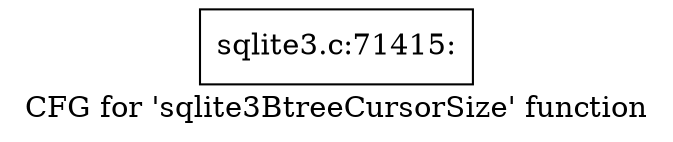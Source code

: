 digraph "CFG for 'sqlite3BtreeCursorSize' function" {
	label="CFG for 'sqlite3BtreeCursorSize' function";

	Node0x55c0f5a186e0 [shape=record,label="{sqlite3.c:71415:}"];
}
